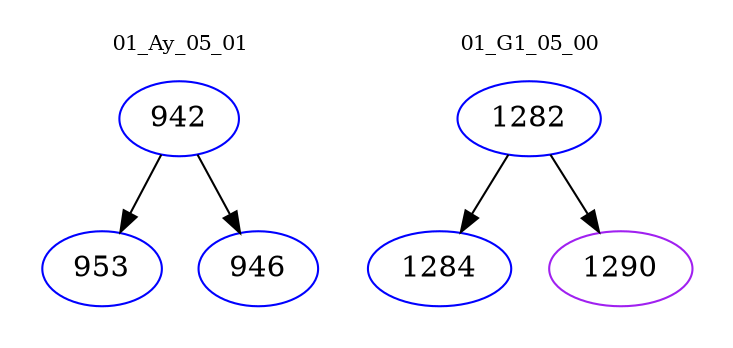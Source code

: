 digraph{
subgraph cluster_0 {
color = white
label = "01_Ay_05_01";
fontsize=10;
T0_942 [label="942", color="blue"]
T0_942 -> T0_953 [color="black"]
T0_953 [label="953", color="blue"]
T0_942 -> T0_946 [color="black"]
T0_946 [label="946", color="blue"]
}
subgraph cluster_1 {
color = white
label = "01_G1_05_00";
fontsize=10;
T1_1282 [label="1282", color="blue"]
T1_1282 -> T1_1284 [color="black"]
T1_1284 [label="1284", color="blue"]
T1_1282 -> T1_1290 [color="black"]
T1_1290 [label="1290", color="purple"]
}
}
